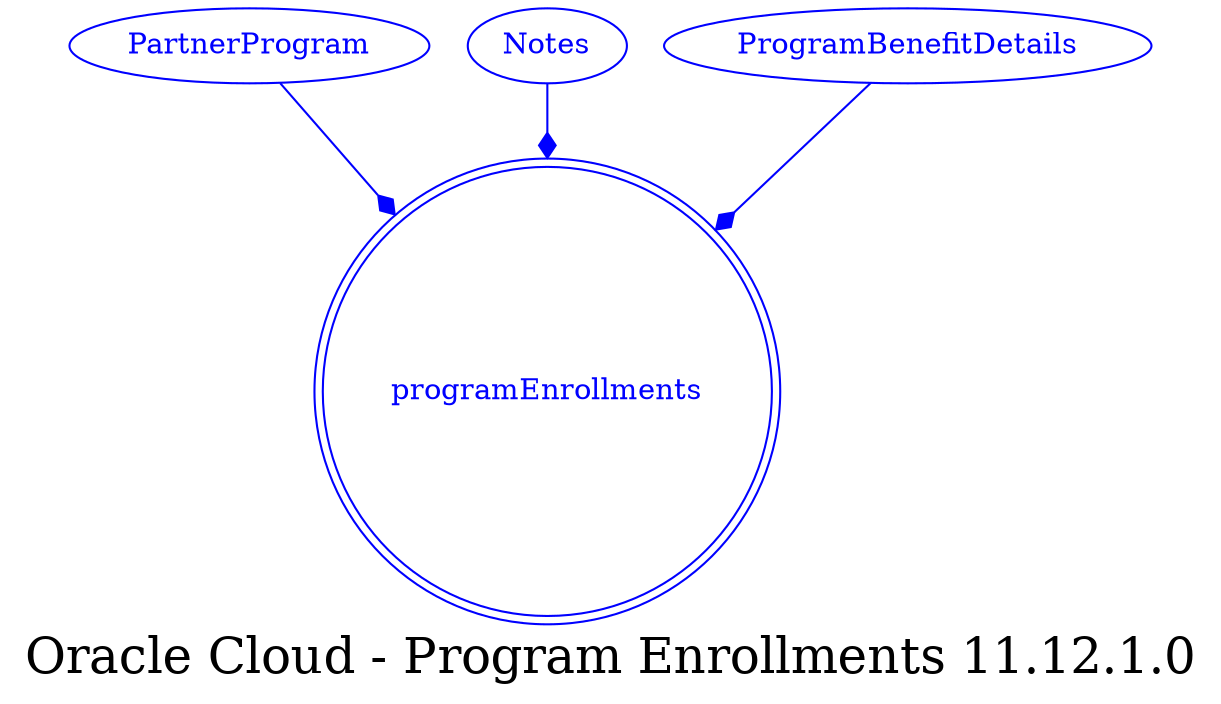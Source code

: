 digraph LexiconGraph {
graph[label="Oracle Cloud - Program Enrollments 11.12.1.0", fontsize=24]
splines=true
"programEnrollments" [color=blue, fontcolor=blue, shape=doublecircle]
"PartnerProgram" -> "programEnrollments" [color=blue, fontcolor=blue, arrowhead=diamond, arrowtail=none]
"PartnerProgram" [color=blue, fontcolor=blue, shape=ellipse]
"Notes" -> "programEnrollments" [color=blue, fontcolor=blue, arrowhead=diamond, arrowtail=none]
"Notes" [color=blue, fontcolor=blue, shape=ellipse]
"ProgramBenefitDetails" -> "programEnrollments" [color=blue, fontcolor=blue, arrowhead=diamond, arrowtail=none]
"ProgramBenefitDetails" [color=blue, fontcolor=blue, shape=ellipse]
}
